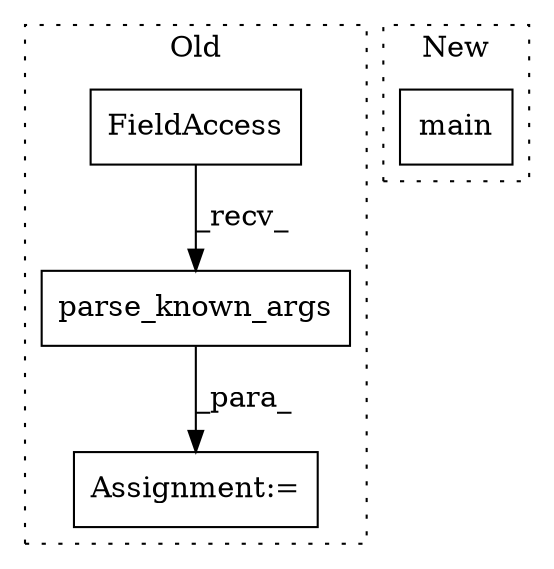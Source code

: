 digraph G {
subgraph cluster0 {
1 [label="parse_known_args" a="32" s="7451" l="18" shape="box"];
3 [label="Assignment:=" a="7" s="7442" l="2" shape="box"];
4 [label="FieldAccess" a="22" s="7444" l="6" shape="box"];
label = "Old";
style="dotted";
}
subgraph cluster1 {
2 [label="main" a="32" s="5006,5015" l="5,1" shape="box"];
label = "New";
style="dotted";
}
1 -> 3 [label="_para_"];
4 -> 1 [label="_recv_"];
}